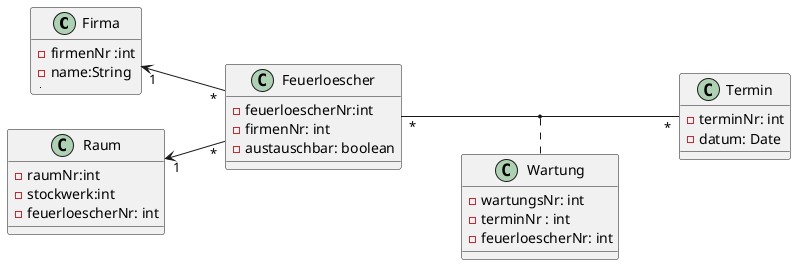 @startuml
'https://plantuml.com/class-diagram
left to right direction
class Firma {
- firmenNr :int
- name:String
||
}
class Raum {
 - raumNr:int
 - stockwerk:int
 -  feuerloescherNr: int
}
class Feuerloescher {
 - feuerloescherNr:int
 - firmenNr: int
 - austauschbar: boolean

}
class Termin {
    - terminNr: int
    - datum: Date

}

class Wartung {
    - wartungsNr: int
   - terminNr : int
   - feuerloescherNr: int
}

Raum "1" <-- "*" Feuerloescher

Feuerloescher "*" --  "*" Termin

(Feuerloescher,Termin) .. Wartung

Firma "1" <-- "*" Feuerloescher

@enduml